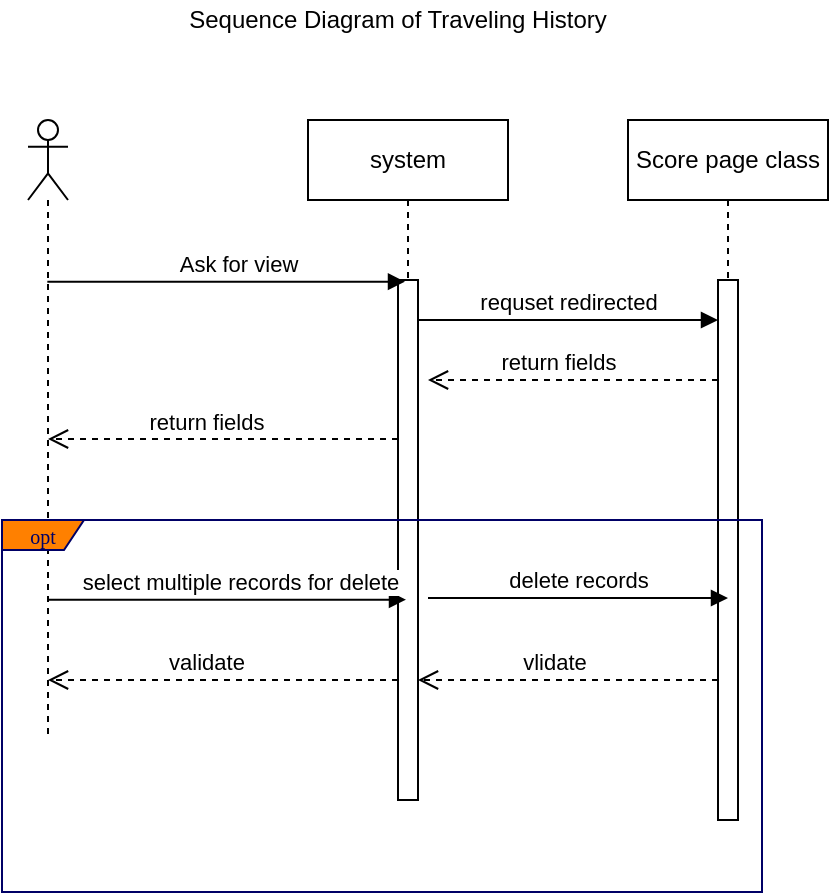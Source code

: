 <mxfile version="10.6.8" type="github"><diagram id="zZAYQTJ-1Kcz4I5sPW34" name="Page-1"><mxGraphModel dx="530" dy="685" grid="1" gridSize="10" guides="1" tooltips="1" connect="1" arrows="1" fold="1" page="1" pageScale="1" pageWidth="291" pageHeight="413" math="0" shadow="0"><root><mxCell id="0"/><mxCell id="1" parent="0"/><mxCell id="IkpZZ-KekhIHmOGYuAis-2" value="" style="shape=umlLifeline;participant=umlActor;perimeter=lifelinePerimeter;whiteSpace=wrap;html=1;container=1;collapsible=0;recursiveResize=0;verticalAlign=top;spacingTop=36;labelBackgroundColor=#ffffff;outlineConnect=0;" parent="1" vertex="1"><mxGeometry x="405" y="120" width="20" height="310" as="geometry"/></mxCell><mxCell id="IkpZZ-KekhIHmOGYuAis-3" value="system" style="shape=umlLifeline;perimeter=lifelinePerimeter;whiteSpace=wrap;html=1;container=1;collapsible=0;recursiveResize=0;outlineConnect=0;" parent="1" vertex="1"><mxGeometry x="545" y="120" width="100" height="340" as="geometry"/></mxCell><mxCell id="IkpZZ-KekhIHmOGYuAis-4" value="" style="html=1;points=[];perimeter=orthogonalPerimeter;" parent="IkpZZ-KekhIHmOGYuAis-3" vertex="1"><mxGeometry x="45" y="80" width="10" height="260" as="geometry"/></mxCell><mxCell id="IkpZZ-KekhIHmOGYuAis-5" value="Sequence Diagram of Traveling History" style="text;html=1;strokeColor=none;fillColor=none;align=center;verticalAlign=middle;whiteSpace=wrap;rounded=0;" parent="1" vertex="1"><mxGeometry x="425" y="60" width="330" height="20" as="geometry"/></mxCell><mxCell id="IkpZZ-KekhIHmOGYuAis-6" value="Ask for view" style="html=1;verticalAlign=bottom;endArrow=block;entryX=0.333;entryY=0.254;entryDx=0;entryDy=0;entryPerimeter=0;" parent="1" edge="1"><mxGeometry x="0.066" width="80" relative="1" as="geometry"><mxPoint x="414.667" y="200.833" as="sourcePoint"/><mxPoint x="593.5" y="200.833" as="targetPoint"/><mxPoint as="offset"/></mxGeometry></mxCell><mxCell id="IkpZZ-KekhIHmOGYuAis-7" value="Score page class" style="shape=umlLifeline;perimeter=lifelinePerimeter;whiteSpace=wrap;html=1;container=1;collapsible=0;recursiveResize=0;outlineConnect=0;" parent="1" vertex="1"><mxGeometry x="705" y="120" width="100" height="350" as="geometry"/></mxCell><mxCell id="IkpZZ-KekhIHmOGYuAis-8" value="" style="html=1;points=[];perimeter=orthogonalPerimeter;" parent="IkpZZ-KekhIHmOGYuAis-7" vertex="1"><mxGeometry x="45" y="80" width="10" height="270" as="geometry"/></mxCell><mxCell id="IkpZZ-KekhIHmOGYuAis-9" value="requset redirected" style="html=1;verticalAlign=bottom;endArrow=block;" parent="1" edge="1"><mxGeometry relative="1" as="geometry"><mxPoint x="600" y="220" as="sourcePoint"/><mxPoint x="750" y="220" as="targetPoint"/></mxGeometry></mxCell><mxCell id="IkpZZ-KekhIHmOGYuAis-10" value="return fields" style="html=1;verticalAlign=bottom;endArrow=open;dashed=1;endSize=8;" parent="1" edge="1"><mxGeometry x="0.103" relative="1" as="geometry"><mxPoint x="750" y="250" as="sourcePoint"/><mxPoint x="605" y="250" as="targetPoint"/><mxPoint as="offset"/></mxGeometry></mxCell><mxCell id="IkpZZ-KekhIHmOGYuAis-11" value="return fields" style="html=1;verticalAlign=bottom;endArrow=open;dashed=1;endSize=8;" parent="1" target="IkpZZ-KekhIHmOGYuAis-2" edge="1"><mxGeometry x="0.103" relative="1" as="geometry"><mxPoint x="590" y="279.5" as="sourcePoint"/><mxPoint x="445" y="279.5" as="targetPoint"/><mxPoint as="offset"/></mxGeometry></mxCell><mxCell id="IkpZZ-KekhIHmOGYuAis-12" value="select multiple records for delete" style="html=1;verticalAlign=bottom;endArrow=block;entryX=0.333;entryY=0.254;entryDx=0;entryDy=0;entryPerimeter=0;" parent="1" edge="1"><mxGeometry x="0.066" width="80" relative="1" as="geometry"><mxPoint x="415.167" y="359.833" as="sourcePoint"/><mxPoint x="594" y="359.833" as="targetPoint"/><mxPoint as="offset"/></mxGeometry></mxCell><mxCell id="IkpZZ-KekhIHmOGYuAis-13" value="delete records" style="html=1;verticalAlign=bottom;endArrow=block;" parent="1" edge="1"><mxGeometry relative="1" as="geometry"><mxPoint x="605" y="359" as="sourcePoint"/><mxPoint x="755" y="359" as="targetPoint"/></mxGeometry></mxCell><mxCell id="IkpZZ-KekhIHmOGYuAis-14" value="vlidate" style="html=1;verticalAlign=bottom;endArrow=open;dashed=1;endSize=8;" parent="1" edge="1"><mxGeometry x="0.103" relative="1" as="geometry"><mxPoint x="750" y="400" as="sourcePoint"/><mxPoint x="600" y="400" as="targetPoint"/><mxPoint as="offset"/></mxGeometry></mxCell><mxCell id="IkpZZ-KekhIHmOGYuAis-15" value="validate" style="html=1;verticalAlign=bottom;endArrow=open;dashed=1;endSize=8;" parent="1" target="IkpZZ-KekhIHmOGYuAis-2" edge="1"><mxGeometry x="0.103" relative="1" as="geometry"><mxPoint x="590" y="400" as="sourcePoint"/><mxPoint x="436" y="400" as="targetPoint"/><mxPoint as="offset"/></mxGeometry></mxCell><mxCell id="IkpZZ-KekhIHmOGYuAis-19" value="opt" style="shape=umlFrame;whiteSpace=wrap;html=1;strokeColor=#000066;fillColor=#FF8000;fontFamily=Tahoma;fontSize=10;fontColor=#000066;align=center;width=41;height=15;" parent="1" vertex="1"><mxGeometry x="392" y="320" width="380" height="186" as="geometry"/></mxCell></root></mxGraphModel></diagram></mxfile>